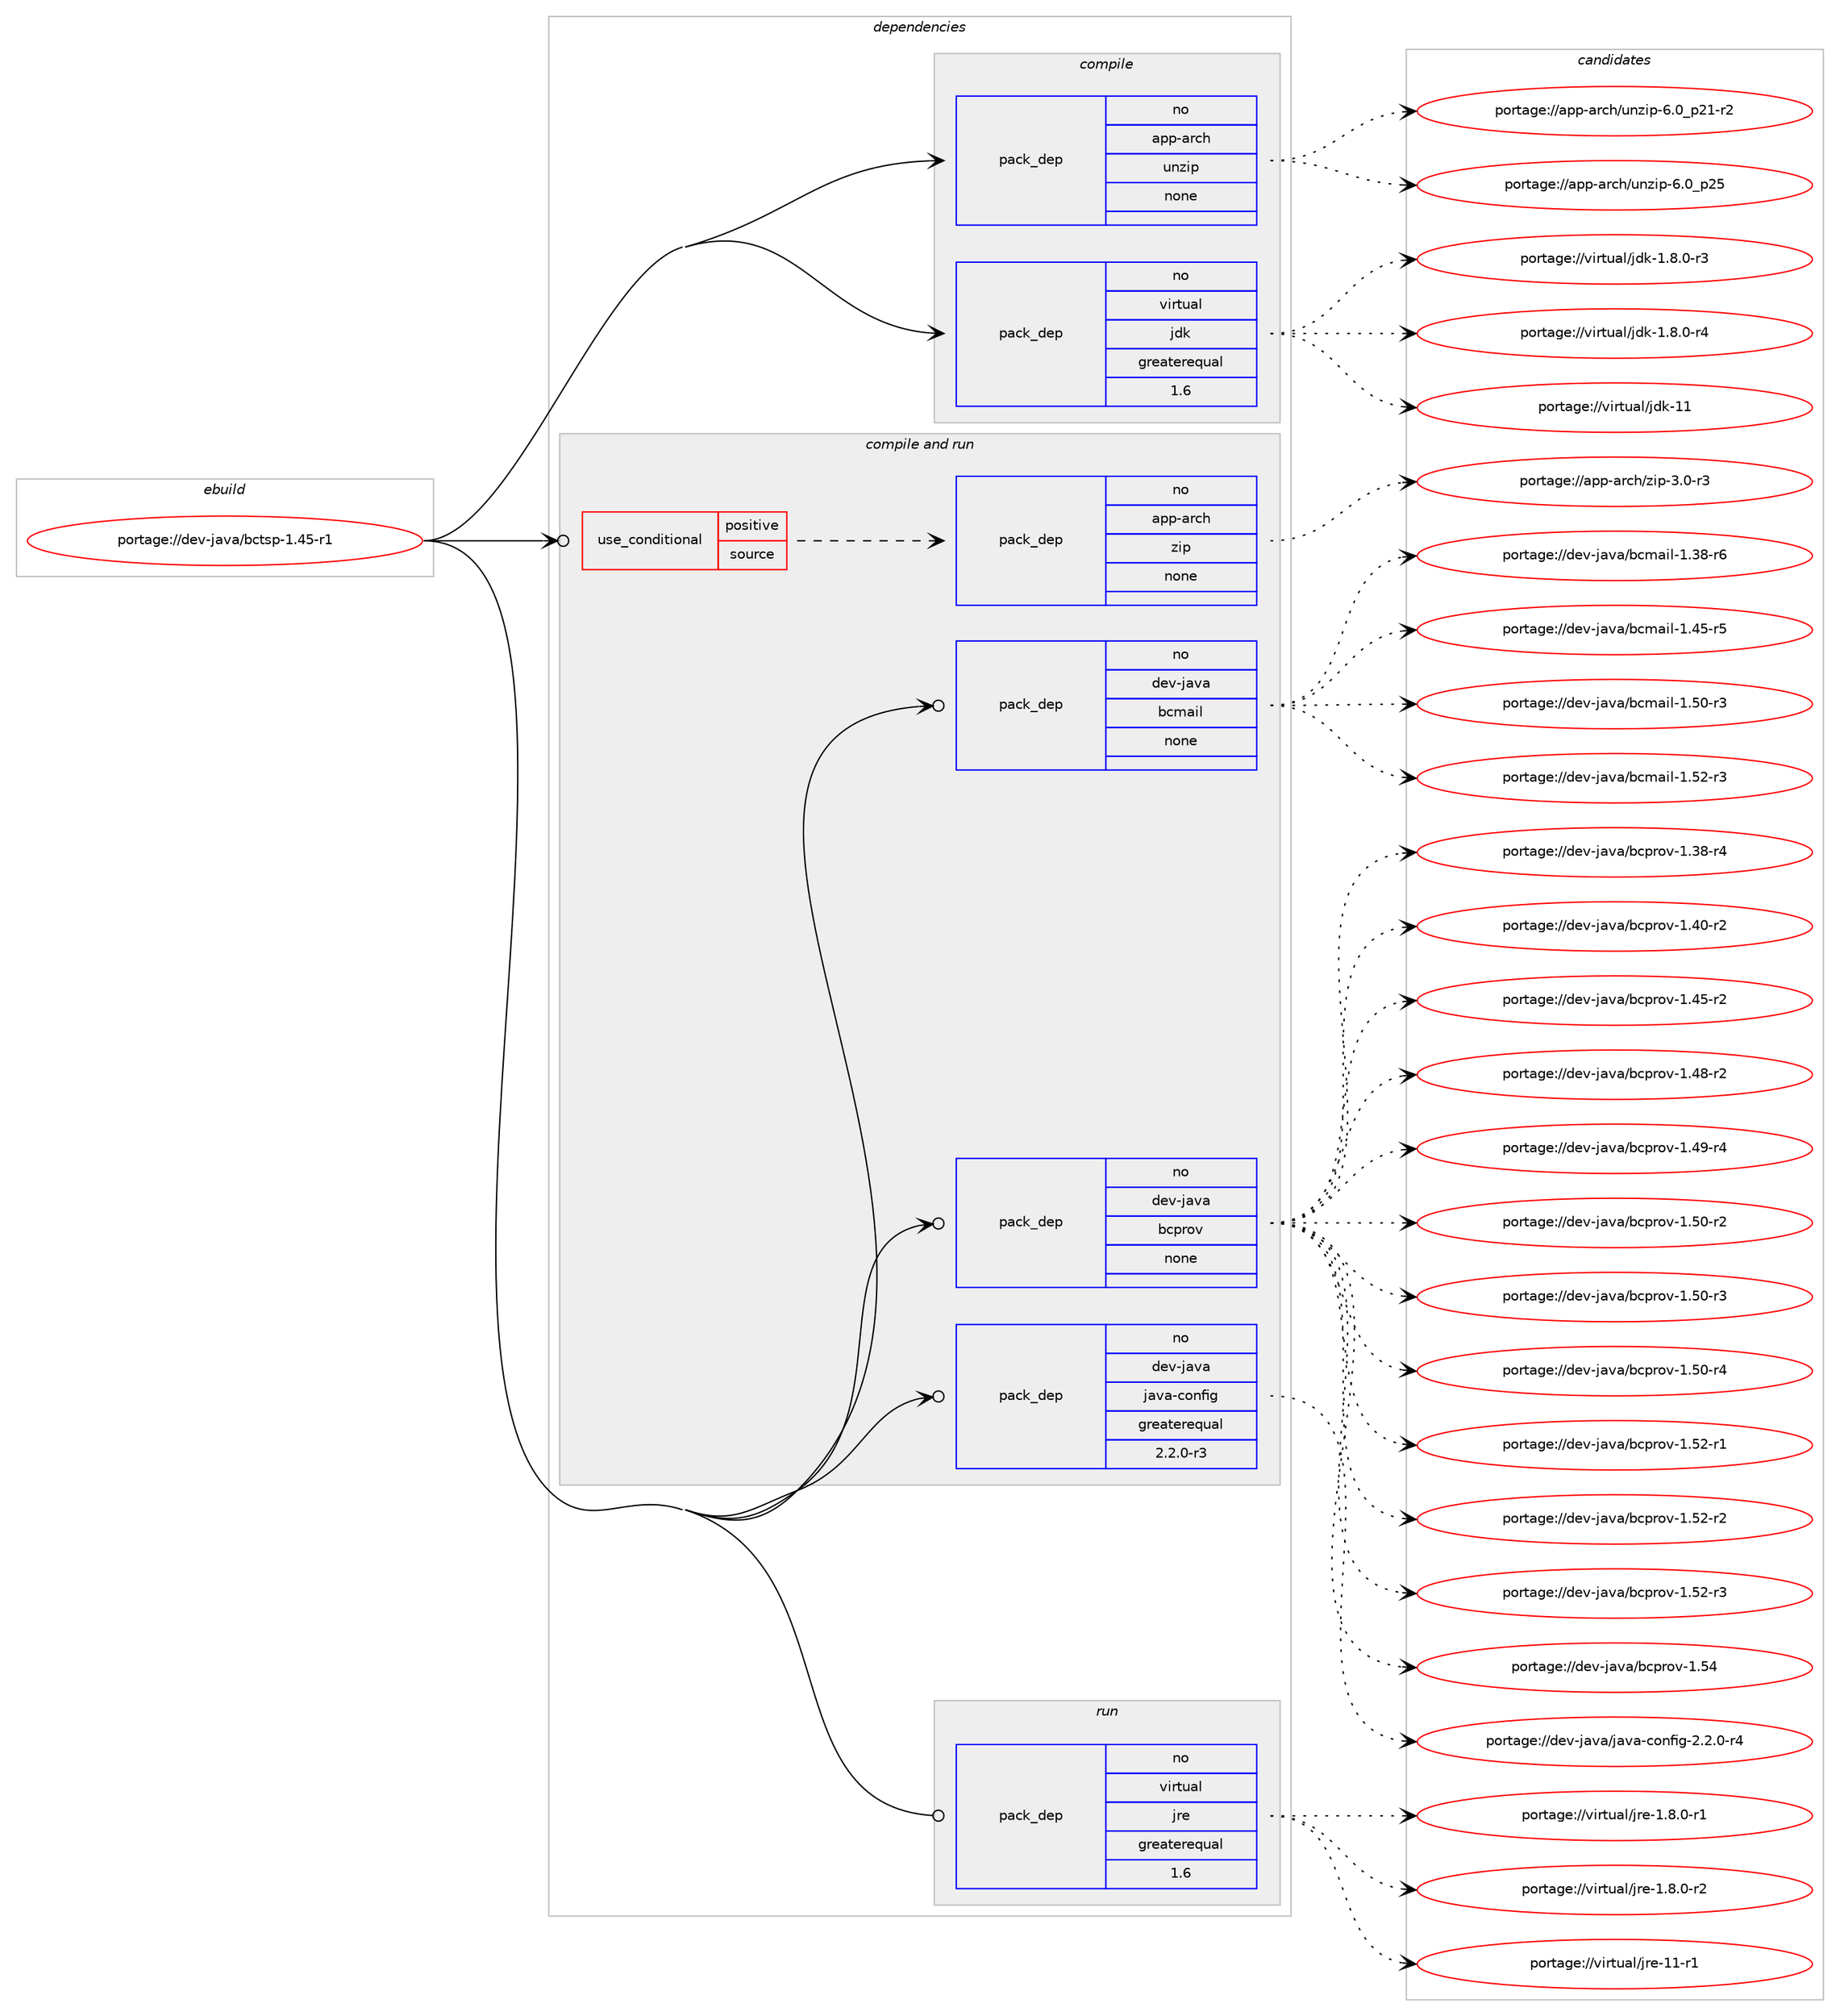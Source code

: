 digraph prolog {

# *************
# Graph options
# *************

newrank=true;
concentrate=true;
compound=true;
graph [rankdir=LR,fontname=Helvetica,fontsize=10,ranksep=1.5];#, ranksep=2.5, nodesep=0.2];
edge  [arrowhead=vee];
node  [fontname=Helvetica,fontsize=10];

# **********
# The ebuild
# **********

subgraph cluster_leftcol {
color=gray;
rank=same;
label=<<i>ebuild</i>>;
id [label="portage://dev-java/bctsp-1.45-r1", color=red, width=4, href="../dev-java/bctsp-1.45-r1.svg"];
}

# ****************
# The dependencies
# ****************

subgraph cluster_midcol {
color=gray;
label=<<i>dependencies</i>>;
subgraph cluster_compile {
fillcolor="#eeeeee";
style=filled;
label=<<i>compile</i>>;
subgraph pack65993 {
dependency86756 [label=<<TABLE BORDER="0" CELLBORDER="1" CELLSPACING="0" CELLPADDING="4" WIDTH="220"><TR><TD ROWSPAN="6" CELLPADDING="30">pack_dep</TD></TR><TR><TD WIDTH="110">no</TD></TR><TR><TD>app-arch</TD></TR><TR><TD>unzip</TD></TR><TR><TD>none</TD></TR><TR><TD></TD></TR></TABLE>>, shape=none, color=blue];
}
id:e -> dependency86756:w [weight=20,style="solid",arrowhead="vee"];
subgraph pack65994 {
dependency86757 [label=<<TABLE BORDER="0" CELLBORDER="1" CELLSPACING="0" CELLPADDING="4" WIDTH="220"><TR><TD ROWSPAN="6" CELLPADDING="30">pack_dep</TD></TR><TR><TD WIDTH="110">no</TD></TR><TR><TD>virtual</TD></TR><TR><TD>jdk</TD></TR><TR><TD>greaterequal</TD></TR><TR><TD>1.6</TD></TR></TABLE>>, shape=none, color=blue];
}
id:e -> dependency86757:w [weight=20,style="solid",arrowhead="vee"];
}
subgraph cluster_compileandrun {
fillcolor="#eeeeee";
style=filled;
label=<<i>compile and run</i>>;
subgraph cond18054 {
dependency86758 [label=<<TABLE BORDER="0" CELLBORDER="1" CELLSPACING="0" CELLPADDING="4"><TR><TD ROWSPAN="3" CELLPADDING="10">use_conditional</TD></TR><TR><TD>positive</TD></TR><TR><TD>source</TD></TR></TABLE>>, shape=none, color=red];
subgraph pack65995 {
dependency86759 [label=<<TABLE BORDER="0" CELLBORDER="1" CELLSPACING="0" CELLPADDING="4" WIDTH="220"><TR><TD ROWSPAN="6" CELLPADDING="30">pack_dep</TD></TR><TR><TD WIDTH="110">no</TD></TR><TR><TD>app-arch</TD></TR><TR><TD>zip</TD></TR><TR><TD>none</TD></TR><TR><TD></TD></TR></TABLE>>, shape=none, color=blue];
}
dependency86758:e -> dependency86759:w [weight=20,style="dashed",arrowhead="vee"];
}
id:e -> dependency86758:w [weight=20,style="solid",arrowhead="odotvee"];
subgraph pack65996 {
dependency86760 [label=<<TABLE BORDER="0" CELLBORDER="1" CELLSPACING="0" CELLPADDING="4" WIDTH="220"><TR><TD ROWSPAN="6" CELLPADDING="30">pack_dep</TD></TR><TR><TD WIDTH="110">no</TD></TR><TR><TD>dev-java</TD></TR><TR><TD>bcmail</TD></TR><TR><TD>none</TD></TR><TR><TD></TD></TR></TABLE>>, shape=none, color=blue];
}
id:e -> dependency86760:w [weight=20,style="solid",arrowhead="odotvee"];
subgraph pack65997 {
dependency86761 [label=<<TABLE BORDER="0" CELLBORDER="1" CELLSPACING="0" CELLPADDING="4" WIDTH="220"><TR><TD ROWSPAN="6" CELLPADDING="30">pack_dep</TD></TR><TR><TD WIDTH="110">no</TD></TR><TR><TD>dev-java</TD></TR><TR><TD>bcprov</TD></TR><TR><TD>none</TD></TR><TR><TD></TD></TR></TABLE>>, shape=none, color=blue];
}
id:e -> dependency86761:w [weight=20,style="solid",arrowhead="odotvee"];
subgraph pack65998 {
dependency86762 [label=<<TABLE BORDER="0" CELLBORDER="1" CELLSPACING="0" CELLPADDING="4" WIDTH="220"><TR><TD ROWSPAN="6" CELLPADDING="30">pack_dep</TD></TR><TR><TD WIDTH="110">no</TD></TR><TR><TD>dev-java</TD></TR><TR><TD>java-config</TD></TR><TR><TD>greaterequal</TD></TR><TR><TD>2.2.0-r3</TD></TR></TABLE>>, shape=none, color=blue];
}
id:e -> dependency86762:w [weight=20,style="solid",arrowhead="odotvee"];
}
subgraph cluster_run {
fillcolor="#eeeeee";
style=filled;
label=<<i>run</i>>;
subgraph pack65999 {
dependency86763 [label=<<TABLE BORDER="0" CELLBORDER="1" CELLSPACING="0" CELLPADDING="4" WIDTH="220"><TR><TD ROWSPAN="6" CELLPADDING="30">pack_dep</TD></TR><TR><TD WIDTH="110">no</TD></TR><TR><TD>virtual</TD></TR><TR><TD>jre</TD></TR><TR><TD>greaterequal</TD></TR><TR><TD>1.6</TD></TR></TABLE>>, shape=none, color=blue];
}
id:e -> dependency86763:w [weight=20,style="solid",arrowhead="odot"];
}
}

# **************
# The candidates
# **************

subgraph cluster_choices {
rank=same;
color=gray;
label=<<i>candidates</i>>;

subgraph choice65993 {
color=black;
nodesep=1;
choiceportage9711211245971149910447117110122105112455446489511250494511450 [label="portage://app-arch/unzip-6.0_p21-r2", color=red, width=4,href="../app-arch/unzip-6.0_p21-r2.svg"];
choiceportage971121124597114991044711711012210511245544648951125053 [label="portage://app-arch/unzip-6.0_p25", color=red, width=4,href="../app-arch/unzip-6.0_p25.svg"];
dependency86756:e -> choiceportage9711211245971149910447117110122105112455446489511250494511450:w [style=dotted,weight="100"];
dependency86756:e -> choiceportage971121124597114991044711711012210511245544648951125053:w [style=dotted,weight="100"];
}
subgraph choice65994 {
color=black;
nodesep=1;
choiceportage11810511411611797108471061001074549465646484511451 [label="portage://virtual/jdk-1.8.0-r3", color=red, width=4,href="../virtual/jdk-1.8.0-r3.svg"];
choiceportage11810511411611797108471061001074549465646484511452 [label="portage://virtual/jdk-1.8.0-r4", color=red, width=4,href="../virtual/jdk-1.8.0-r4.svg"];
choiceportage1181051141161179710847106100107454949 [label="portage://virtual/jdk-11", color=red, width=4,href="../virtual/jdk-11.svg"];
dependency86757:e -> choiceportage11810511411611797108471061001074549465646484511451:w [style=dotted,weight="100"];
dependency86757:e -> choiceportage11810511411611797108471061001074549465646484511452:w [style=dotted,weight="100"];
dependency86757:e -> choiceportage1181051141161179710847106100107454949:w [style=dotted,weight="100"];
}
subgraph choice65995 {
color=black;
nodesep=1;
choiceportage9711211245971149910447122105112455146484511451 [label="portage://app-arch/zip-3.0-r3", color=red, width=4,href="../app-arch/zip-3.0-r3.svg"];
dependency86759:e -> choiceportage9711211245971149910447122105112455146484511451:w [style=dotted,weight="100"];
}
subgraph choice65996 {
color=black;
nodesep=1;
choiceportage1001011184510697118974798991099710510845494651564511454 [label="portage://dev-java/bcmail-1.38-r6", color=red, width=4,href="../dev-java/bcmail-1.38-r6.svg"];
choiceportage1001011184510697118974798991099710510845494652534511453 [label="portage://dev-java/bcmail-1.45-r5", color=red, width=4,href="../dev-java/bcmail-1.45-r5.svg"];
choiceportage1001011184510697118974798991099710510845494653484511451 [label="portage://dev-java/bcmail-1.50-r3", color=red, width=4,href="../dev-java/bcmail-1.50-r3.svg"];
choiceportage1001011184510697118974798991099710510845494653504511451 [label="portage://dev-java/bcmail-1.52-r3", color=red, width=4,href="../dev-java/bcmail-1.52-r3.svg"];
dependency86760:e -> choiceportage1001011184510697118974798991099710510845494651564511454:w [style=dotted,weight="100"];
dependency86760:e -> choiceportage1001011184510697118974798991099710510845494652534511453:w [style=dotted,weight="100"];
dependency86760:e -> choiceportage1001011184510697118974798991099710510845494653484511451:w [style=dotted,weight="100"];
dependency86760:e -> choiceportage1001011184510697118974798991099710510845494653504511451:w [style=dotted,weight="100"];
}
subgraph choice65997 {
color=black;
nodesep=1;
choiceportage10010111845106971189747989911211411111845494651564511452 [label="portage://dev-java/bcprov-1.38-r4", color=red, width=4,href="../dev-java/bcprov-1.38-r4.svg"];
choiceportage10010111845106971189747989911211411111845494652484511450 [label="portage://dev-java/bcprov-1.40-r2", color=red, width=4,href="../dev-java/bcprov-1.40-r2.svg"];
choiceportage10010111845106971189747989911211411111845494652534511450 [label="portage://dev-java/bcprov-1.45-r2", color=red, width=4,href="../dev-java/bcprov-1.45-r2.svg"];
choiceportage10010111845106971189747989911211411111845494652564511450 [label="portage://dev-java/bcprov-1.48-r2", color=red, width=4,href="../dev-java/bcprov-1.48-r2.svg"];
choiceportage10010111845106971189747989911211411111845494652574511452 [label="portage://dev-java/bcprov-1.49-r4", color=red, width=4,href="../dev-java/bcprov-1.49-r4.svg"];
choiceportage10010111845106971189747989911211411111845494653484511450 [label="portage://dev-java/bcprov-1.50-r2", color=red, width=4,href="../dev-java/bcprov-1.50-r2.svg"];
choiceportage10010111845106971189747989911211411111845494653484511451 [label="portage://dev-java/bcprov-1.50-r3", color=red, width=4,href="../dev-java/bcprov-1.50-r3.svg"];
choiceportage10010111845106971189747989911211411111845494653484511452 [label="portage://dev-java/bcprov-1.50-r4", color=red, width=4,href="../dev-java/bcprov-1.50-r4.svg"];
choiceportage10010111845106971189747989911211411111845494653504511449 [label="portage://dev-java/bcprov-1.52-r1", color=red, width=4,href="../dev-java/bcprov-1.52-r1.svg"];
choiceportage10010111845106971189747989911211411111845494653504511450 [label="portage://dev-java/bcprov-1.52-r2", color=red, width=4,href="../dev-java/bcprov-1.52-r2.svg"];
choiceportage10010111845106971189747989911211411111845494653504511451 [label="portage://dev-java/bcprov-1.52-r3", color=red, width=4,href="../dev-java/bcprov-1.52-r3.svg"];
choiceportage1001011184510697118974798991121141111184549465352 [label="portage://dev-java/bcprov-1.54", color=red, width=4,href="../dev-java/bcprov-1.54.svg"];
dependency86761:e -> choiceportage10010111845106971189747989911211411111845494651564511452:w [style=dotted,weight="100"];
dependency86761:e -> choiceportage10010111845106971189747989911211411111845494652484511450:w [style=dotted,weight="100"];
dependency86761:e -> choiceportage10010111845106971189747989911211411111845494652534511450:w [style=dotted,weight="100"];
dependency86761:e -> choiceportage10010111845106971189747989911211411111845494652564511450:w [style=dotted,weight="100"];
dependency86761:e -> choiceportage10010111845106971189747989911211411111845494652574511452:w [style=dotted,weight="100"];
dependency86761:e -> choiceportage10010111845106971189747989911211411111845494653484511450:w [style=dotted,weight="100"];
dependency86761:e -> choiceportage10010111845106971189747989911211411111845494653484511451:w [style=dotted,weight="100"];
dependency86761:e -> choiceportage10010111845106971189747989911211411111845494653484511452:w [style=dotted,weight="100"];
dependency86761:e -> choiceportage10010111845106971189747989911211411111845494653504511449:w [style=dotted,weight="100"];
dependency86761:e -> choiceportage10010111845106971189747989911211411111845494653504511450:w [style=dotted,weight="100"];
dependency86761:e -> choiceportage10010111845106971189747989911211411111845494653504511451:w [style=dotted,weight="100"];
dependency86761:e -> choiceportage1001011184510697118974798991121141111184549465352:w [style=dotted,weight="100"];
}
subgraph choice65998 {
color=black;
nodesep=1;
choiceportage10010111845106971189747106971189745991111101021051034550465046484511452 [label="portage://dev-java/java-config-2.2.0-r4", color=red, width=4,href="../dev-java/java-config-2.2.0-r4.svg"];
dependency86762:e -> choiceportage10010111845106971189747106971189745991111101021051034550465046484511452:w [style=dotted,weight="100"];
}
subgraph choice65999 {
color=black;
nodesep=1;
choiceportage11810511411611797108471061141014549465646484511449 [label="portage://virtual/jre-1.8.0-r1", color=red, width=4,href="../virtual/jre-1.8.0-r1.svg"];
choiceportage11810511411611797108471061141014549465646484511450 [label="portage://virtual/jre-1.8.0-r2", color=red, width=4,href="../virtual/jre-1.8.0-r2.svg"];
choiceportage11810511411611797108471061141014549494511449 [label="portage://virtual/jre-11-r1", color=red, width=4,href="../virtual/jre-11-r1.svg"];
dependency86763:e -> choiceportage11810511411611797108471061141014549465646484511449:w [style=dotted,weight="100"];
dependency86763:e -> choiceportage11810511411611797108471061141014549465646484511450:w [style=dotted,weight="100"];
dependency86763:e -> choiceportage11810511411611797108471061141014549494511449:w [style=dotted,weight="100"];
}
}

}
